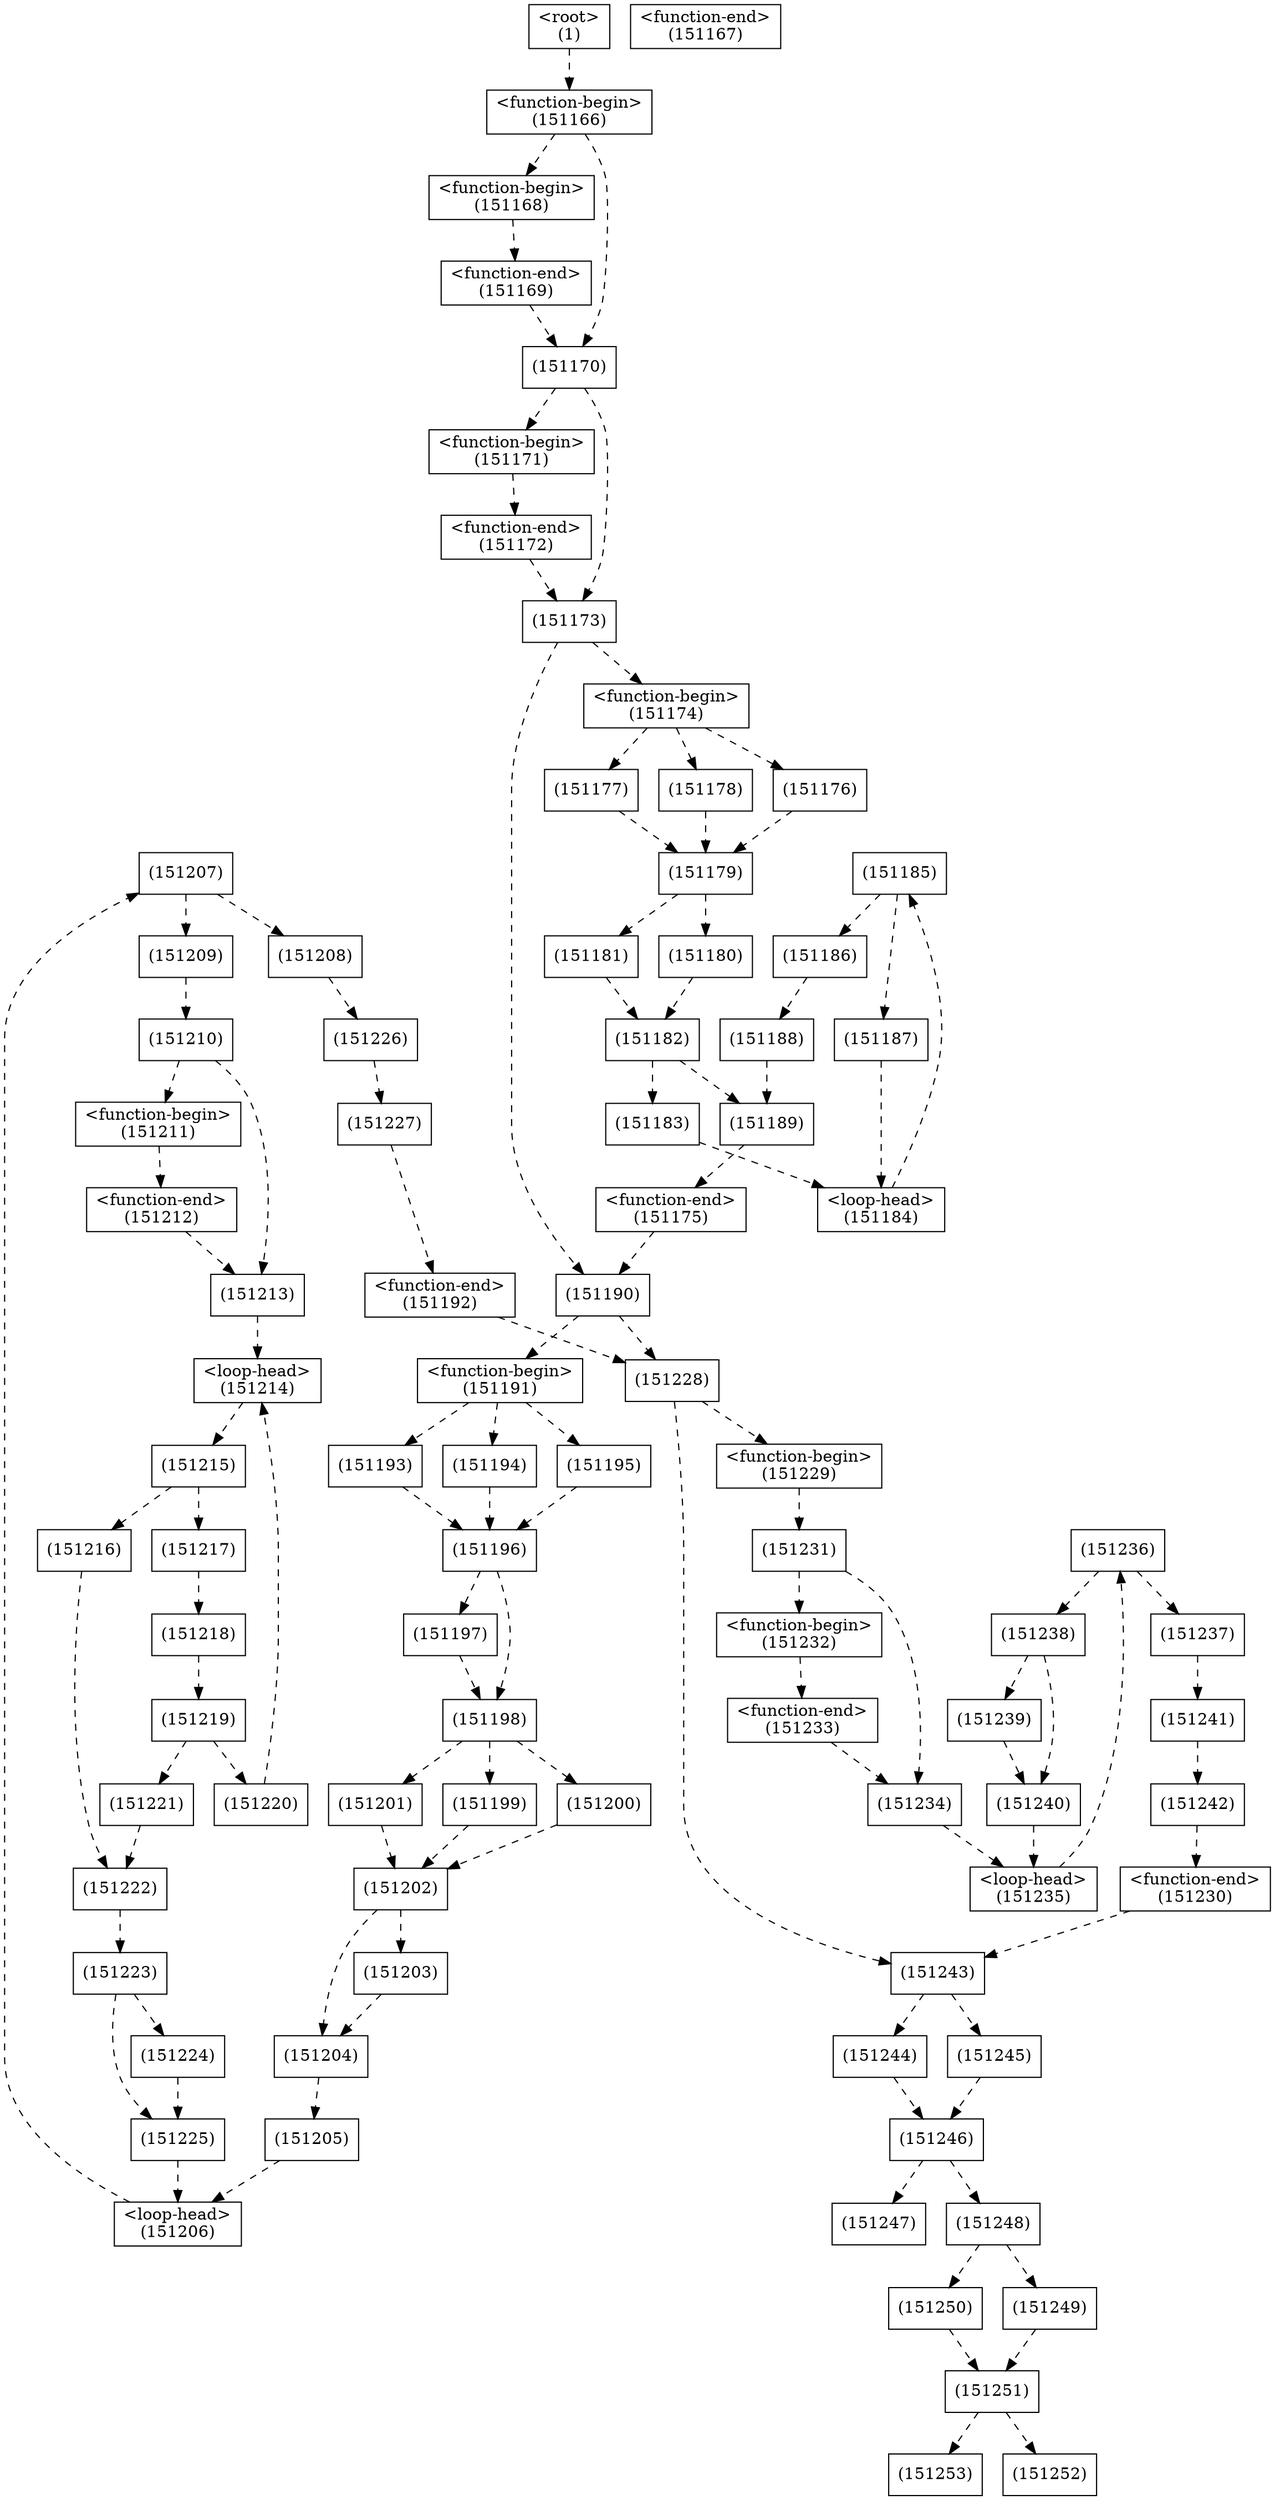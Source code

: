 digraph graphname {
n151253 [shape=box,label="(151253)"];
n151251 -> n151253[style="dashed"];
n151252 [shape=box,label="(151252)"];
n151251 -> n151252[style="dashed"];
n151251 [shape=box,label="(151251)"];
n151250 -> n151251[style="dashed"];
n151249 -> n151251[style="dashed"];
n151250 [shape=box,label="(151250)"];
n151248 -> n151250[style="dashed"];
n151249 [shape=box,label="(151249)"];
n151248 -> n151249[style="dashed"];
n151248 [shape=box,label="(151248)"];
n151246 -> n151248[style="dashed"];
n151247 [shape=box,label="(151247)"];
n151246 -> n151247[style="dashed"];
n151246 [shape=box,label="(151246)"];
n151245 -> n151246[style="dashed"];
n151244 -> n151246[style="dashed"];
n151245 [shape=box,label="(151245)"];
n151243 -> n151245[style="dashed"];
n151244 [shape=box,label="(151244)"];
n151243 -> n151244[style="dashed"];
n151243 [shape=box,label="(151243)"];
n151230 -> n151243[style="dashed"];
n151228 -> n151243[style="dashed"];
n151242 [shape=box,label="(151242)"];
n151241 -> n151242[style="dashed"];
n151241 [shape=box,label="(151241)"];
n151237 -> n151241[style="dashed"];
n151240 [shape=box,label="(151240)"];
n151239 -> n151240[style="dashed"];
n151238 -> n151240[style="dashed"];
n151239 [shape=box,label="(151239)"];
n151238 -> n151239[style="dashed"];
n151238 [shape=box,label="(151238)"];
n151236 -> n151238[style="dashed"];
n151237 [shape=box,label="(151237)"];
n151236 -> n151237[style="dashed"];
n151236 [shape=box,label="(151236)"];
n151235 -> n151236[style="dashed"];
n151235 [shape=box,label="<loop-head>
(151235)"];
n151240 -> n151235[style="dashed"];
n151234 -> n151235[style="dashed"];
n151234 [shape=box,label="(151234)"];
n151233 -> n151234[style="dashed"];
n151231 -> n151234[style="dashed"];
n151233 [shape=box,label="<function-end>
(151233)"];
n151232 -> n151233[style="dashed"];
n151232 [shape=box,label="<function-begin>
(151232)"];
n151231 -> n151232[style="dashed"];
n151231 [shape=box,label="(151231)"];
n151229 -> n151231[style="dashed"];
n151230 [shape=box,label="<function-end>
(151230)"];
n151242 -> n151230[style="dashed"];
n151229 [shape=box,label="<function-begin>
(151229)"];
n151228 -> n151229[style="dashed"];
n151228 [shape=box,label="(151228)"];
n151192 -> n151228[style="dashed"];
n151190 -> n151228[style="dashed"];
n151227 [shape=box,label="(151227)"];
n151226 -> n151227[style="dashed"];
n151226 [shape=box,label="(151226)"];
n151208 -> n151226[style="dashed"];
n151225 [shape=box,label="(151225)"];
n151224 -> n151225[style="dashed"];
n151223 -> n151225[style="dashed"];
n151224 [shape=box,label="(151224)"];
n151223 -> n151224[style="dashed"];
n151223 [shape=box,label="(151223)"];
n151222 -> n151223[style="dashed"];
n151222 [shape=box,label="(151222)"];
n151216 -> n151222[style="dashed"];
n151221 -> n151222[style="dashed"];
n151221 [shape=box,label="(151221)"];
n151219 -> n151221[style="dashed"];
n151220 [shape=box,label="(151220)"];
n151219 -> n151220[style="dashed"];
n151219 [shape=box,label="(151219)"];
n151218 -> n151219[style="dashed"];
n151218 [shape=box,label="(151218)"];
n151217 -> n151218[style="dashed"];
n151217 [shape=box,label="(151217)"];
n151215 -> n151217[style="dashed"];
n151216 [shape=box,label="(151216)"];
n151215 -> n151216[style="dashed"];
n151215 [shape=box,label="(151215)"];
n151214 -> n151215[style="dashed"];
n151214 [shape=box,label="<loop-head>
(151214)"];
n151220 -> n151214[style="dashed"];
n151213 -> n151214[style="dashed"];
n151213 [shape=box,label="(151213)"];
n151212 -> n151213[style="dashed"];
n151210 -> n151213[style="dashed"];
n151212 [shape=box,label="<function-end>
(151212)"];
n151211 -> n151212[style="dashed"];
n151211 [shape=box,label="<function-begin>
(151211)"];
n151210 -> n151211[style="dashed"];
n151210 [shape=box,label="(151210)"];
n151209 -> n151210[style="dashed"];
n151209 [shape=box,label="(151209)"];
n151207 -> n151209[style="dashed"];
n151208 [shape=box,label="(151208)"];
n151207 -> n151208[style="dashed"];
n151207 [shape=box,label="(151207)"];
n151206 -> n151207[style="dashed"];
n151206 [shape=box,label="<loop-head>
(151206)"];
n151225 -> n151206[style="dashed"];
n151205 -> n151206[style="dashed"];
n151205 [shape=box,label="(151205)"];
n151204 -> n151205[style="dashed"];
n151204 [shape=box,label="(151204)"];
n151203 -> n151204[style="dashed"];
n151202 -> n151204[style="dashed"];
n151203 [shape=box,label="(151203)"];
n151202 -> n151203[style="dashed"];
n151202 [shape=box,label="(151202)"];
n151199 -> n151202[style="dashed"];
n151200 -> n151202[style="dashed"];
n151201 -> n151202[style="dashed"];
n151201 [shape=box,label="(151201)"];
n151198 -> n151201[style="dashed"];
n151200 [shape=box,label="(151200)"];
n151198 -> n151200[style="dashed"];
n151199 [shape=box,label="(151199)"];
n151198 -> n151199[style="dashed"];
n151198 [shape=box,label="(151198)"];
n151197 -> n151198[style="dashed"];
n151196 -> n151198[style="dashed"];
n151197 [shape=box,label="(151197)"];
n151196 -> n151197[style="dashed"];
n151196 [shape=box,label="(151196)"];
n151193 -> n151196[style="dashed"];
n151194 -> n151196[style="dashed"];
n151195 -> n151196[style="dashed"];
n151195 [shape=box,label="(151195)"];
n151191 -> n151195[style="dashed"];
n151194 [shape=box,label="(151194)"];
n151191 -> n151194[style="dashed"];
n151193 [shape=box,label="(151193)"];
n151191 -> n151193[style="dashed"];
n151192 [shape=box,label="<function-end>
(151192)"];
n151227 -> n151192[style="dashed"];
n151191 [shape=box,label="<function-begin>
(151191)"];
n151190 -> n151191[style="dashed"];
n151190 [shape=box,label="(151190)"];
n151175 -> n151190[style="dashed"];
n151173 -> n151190[style="dashed"];
n151189 [shape=box,label="(151189)"];
n151188 -> n151189[style="dashed"];
n151182 -> n151189[style="dashed"];
n151188 [shape=box,label="(151188)"];
n151186 -> n151188[style="dashed"];
n151187 [shape=box,label="(151187)"];
n151185 -> n151187[style="dashed"];
n151186 [shape=box,label="(151186)"];
n151185 -> n151186[style="dashed"];
n151185 [shape=box,label="(151185)"];
n151184 -> n151185[style="dashed"];
n151184 [shape=box,label="<loop-head>
(151184)"];
n151187 -> n151184[style="dashed"];
n151183 -> n151184[style="dashed"];
n151183 [shape=box,label="(151183)"];
n151182 -> n151183[style="dashed"];
n151182 [shape=box,label="(151182)"];
n151181 -> n151182[style="dashed"];
n151180 -> n151182[style="dashed"];
n151181 [shape=box,label="(151181)"];
n151179 -> n151181[style="dashed"];
n151180 [shape=box,label="(151180)"];
n151179 -> n151180[style="dashed"];
n151179 [shape=box,label="(151179)"];
n151176 -> n151179[style="dashed"];
n151177 -> n151179[style="dashed"];
n151178 -> n151179[style="dashed"];
n151178 [shape=box,label="(151178)"];
n151174 -> n151178[style="dashed"];
n151177 [shape=box,label="(151177)"];
n151174 -> n151177[style="dashed"];
n151176 [shape=box,label="(151176)"];
n151174 -> n151176[style="dashed"];
n151175 [shape=box,label="<function-end>
(151175)"];
n151189 -> n151175[style="dashed"];
n151174 [shape=box,label="<function-begin>
(151174)"];
n151173 -> n151174[style="dashed"];
n151173 [shape=box,label="(151173)"];
n151172 -> n151173[style="dashed"];
n151170 -> n151173[style="dashed"];
n151172 [shape=box,label="<function-end>
(151172)"];
n151171 -> n151172[style="dashed"];
n151171 [shape=box,label="<function-begin>
(151171)"];
n151170 -> n151171[style="dashed"];
n151170 [shape=box,label="(151170)"];
n151169 -> n151170[style="dashed"];
n151166 -> n151170[style="dashed"];
n151169 [shape=box,label="<function-end>
(151169)"];
n151168 -> n151169[style="dashed"];
n151168 [shape=box,label="<function-begin>
(151168)"];
n151166 -> n151168[style="dashed"];
n151167 [shape=box,label="<function-end>
(151167)"];
n151166 [shape=box,label="<function-begin>
(151166)"];
n1 -> n151166[style="dashed"];
n1 [shape=box,label="<root>
(1)"];
}
